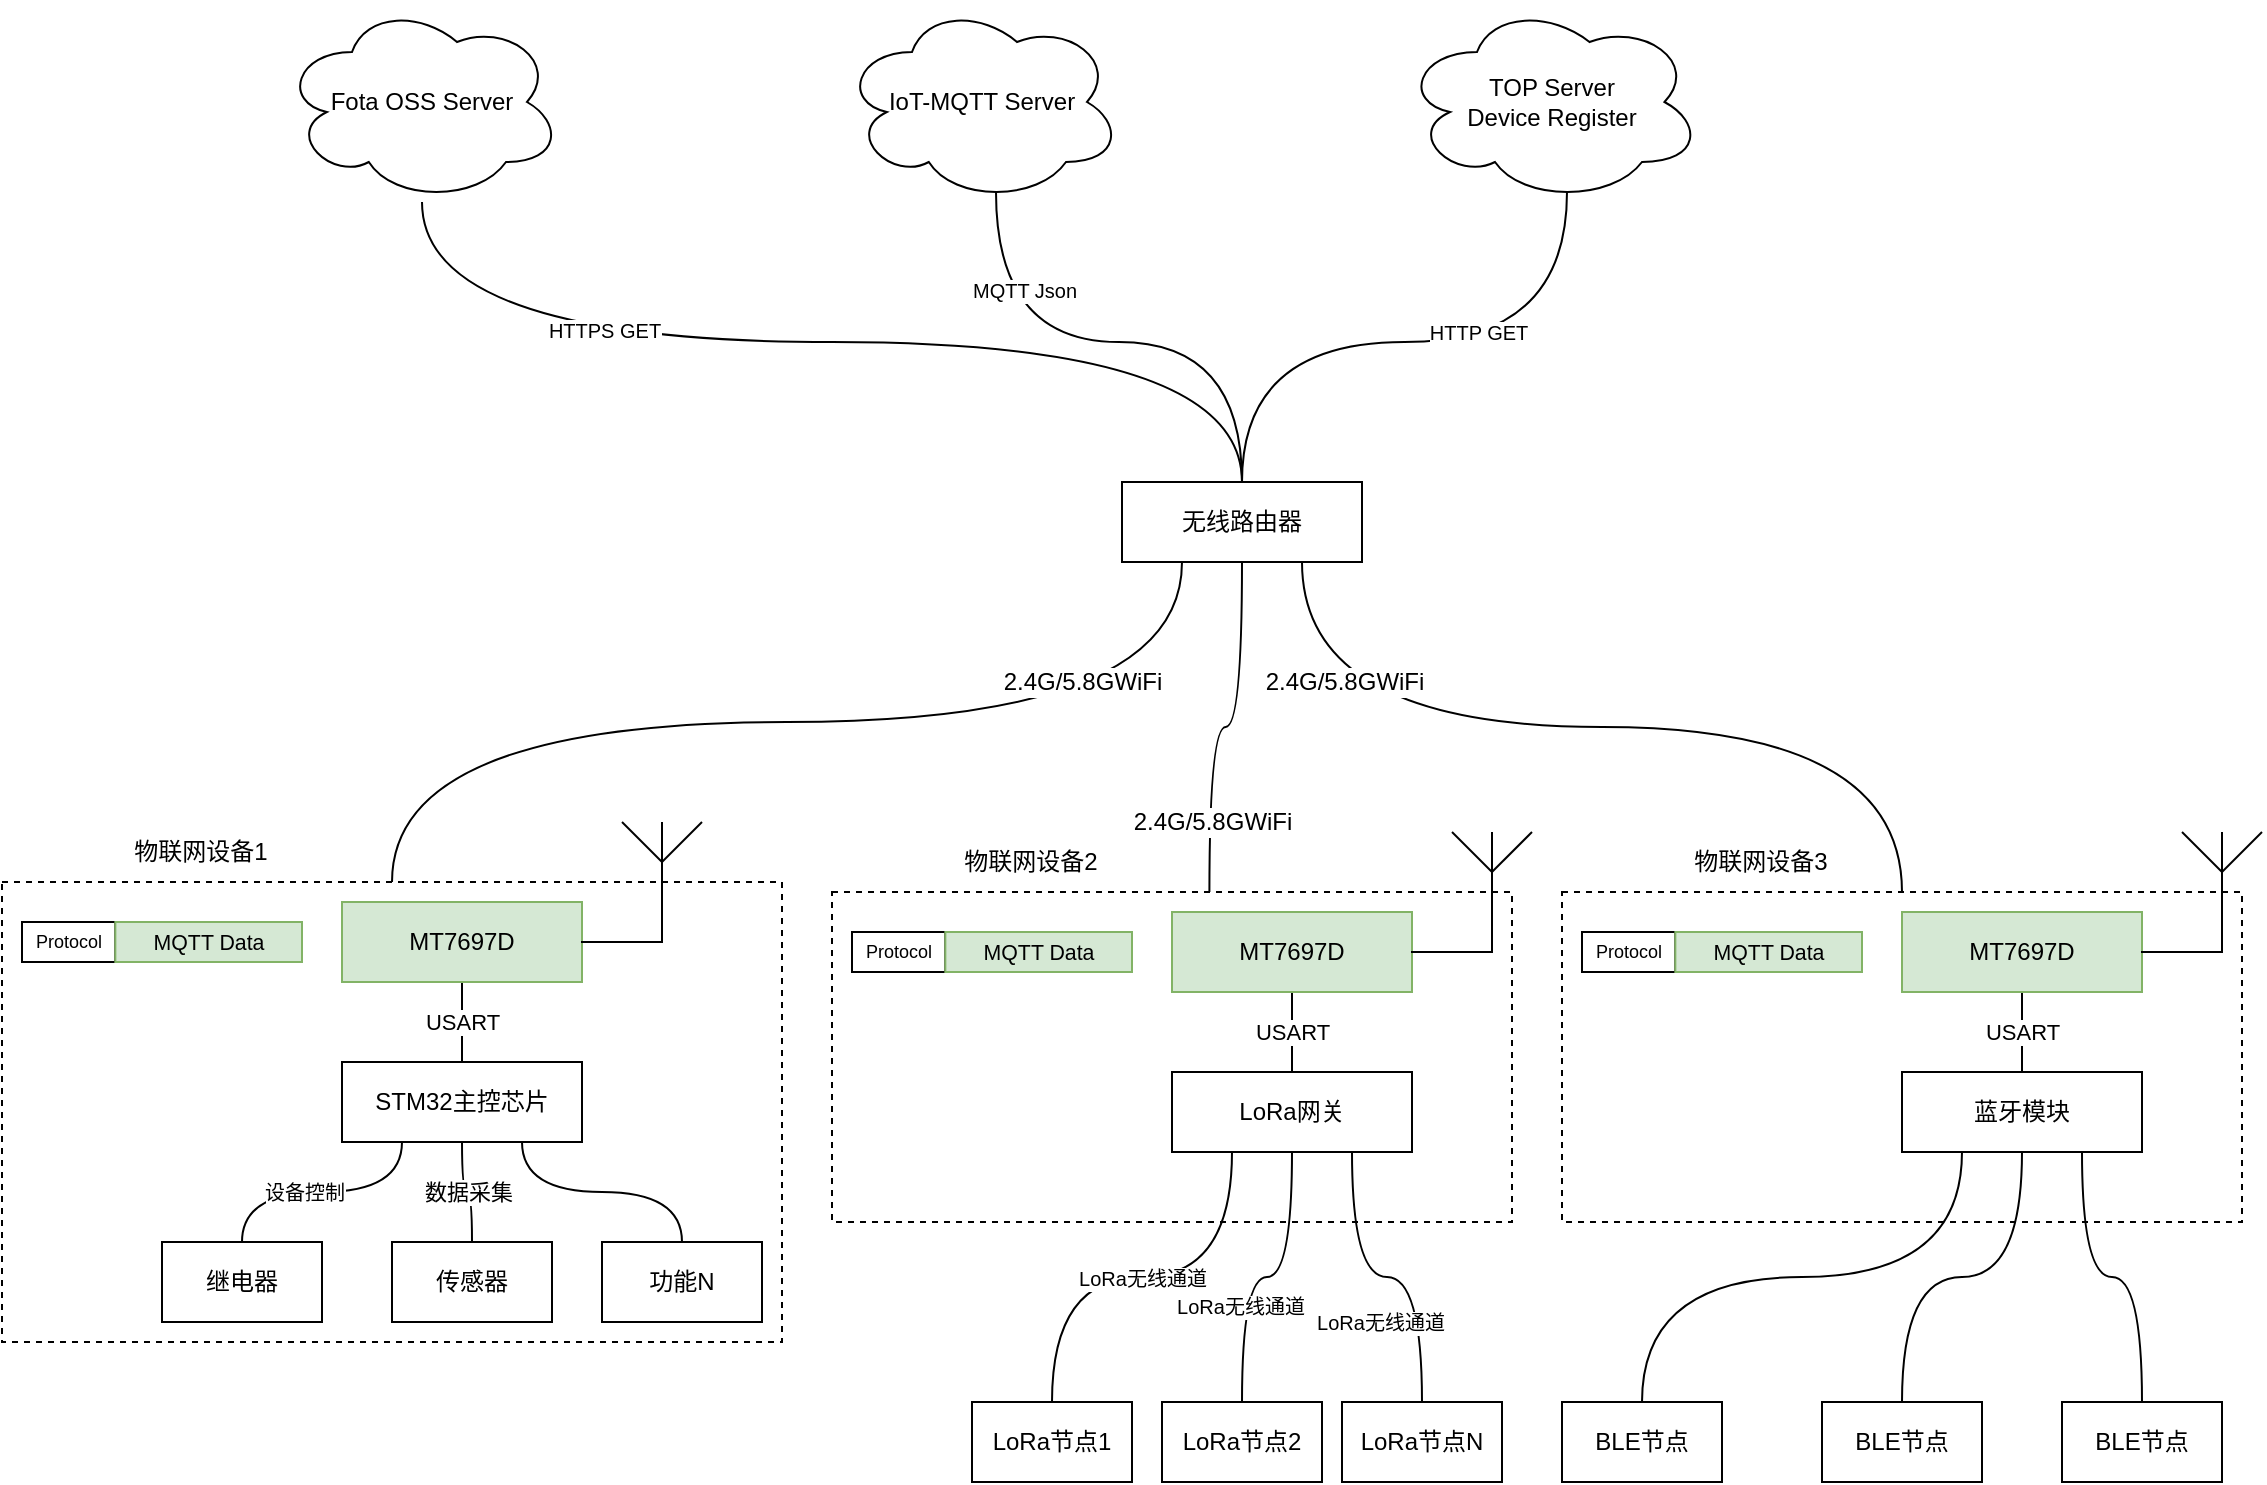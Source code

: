 <mxfile version="12.4.8" type="github">
  <diagram id="uEFxOKB--ZDihy7HPuEc" name="第 1 页">
    <mxGraphModel dx="834" dy="431" grid="1" gridSize="10" guides="1" tooltips="1" connect="1" arrows="1" fold="1" page="1" pageScale="1" pageWidth="1169" pageHeight="827" math="0" shadow="0">
      <root>
        <mxCell id="0"/>
        <mxCell id="1" parent="0"/>
        <mxCell id="xuZbQlAt7XbXwIj1dRuo-11" style="edgeStyle=orthogonalEdgeStyle;rounded=0;orthogonalLoop=1;jettySize=auto;html=1;exitX=0.5;exitY=0;exitDx=0;exitDy=0;endArrow=none;endFill=0;curved=1;entryX=0.25;entryY=1;entryDx=0;entryDy=0;" edge="1" parent="1" source="dlpDQkjk9Ghl0g33a65h-2" target="xuZbQlAt7XbXwIj1dRuo-9">
          <mxGeometry relative="1" as="geometry"/>
        </mxCell>
        <mxCell id="xuZbQlAt7XbXwIj1dRuo-23" value="2.4G/5.8GWiFi" style="text;html=1;align=center;verticalAlign=middle;resizable=0;points=[];labelBackgroundColor=#ffffff;" vertex="1" connectable="0" parent="xuZbQlAt7XbXwIj1dRuo-11">
          <mxGeometry x="0.368" y="3" relative="1" as="geometry">
            <mxPoint x="45.29" y="-17.14" as="offset"/>
          </mxGeometry>
        </mxCell>
        <mxCell id="dlpDQkjk9Ghl0g33a65h-2" value="" style="rounded=0;whiteSpace=wrap;html=1;dashed=1;" parent="1" vertex="1">
          <mxGeometry x="20" y="500" width="390" height="230" as="geometry"/>
        </mxCell>
        <mxCell id="xuZbQlAt7XbXwIj1dRuo-3" value="USART" style="edgeStyle=orthogonalEdgeStyle;rounded=0;orthogonalLoop=1;jettySize=auto;html=1;exitX=0.5;exitY=1;exitDx=0;exitDy=0;entryX=0.5;entryY=0;entryDx=0;entryDy=0;endArrow=none;endFill=0;" edge="1" parent="1" source="dlpDQkjk9Ghl0g33a65h-3" target="Uirxl9wFZF3BG0lqKNT9-1">
          <mxGeometry relative="1" as="geometry"/>
        </mxCell>
        <mxCell id="dlpDQkjk9Ghl0g33a65h-3" value="MT7697D" style="rounded=0;whiteSpace=wrap;html=1;fillColor=#d5e8d4;strokeColor=#82b366;" parent="1" vertex="1">
          <mxGeometry x="190" y="510" width="120" height="40" as="geometry"/>
        </mxCell>
        <mxCell id="7Usn7wG0eWf6IEYnhf6R-1" value="IoT-MQTT Server" style="ellipse;shape=cloud;whiteSpace=wrap;html=1;" parent="1" vertex="1">
          <mxGeometry x="440" y="60" width="140" height="100" as="geometry"/>
        </mxCell>
        <mxCell id="7Usn7wG0eWf6IEYnhf6R-2" value="TOP Server&lt;br&gt;Device Register" style="ellipse;shape=cloud;whiteSpace=wrap;html=1;" parent="1" vertex="1">
          <mxGeometry x="720" y="60" width="150" height="100" as="geometry"/>
        </mxCell>
        <mxCell id="7Usn7wG0eWf6IEYnhf6R-3" value="Fota OSS Server" style="ellipse;shape=cloud;whiteSpace=wrap;html=1;" parent="1" vertex="1">
          <mxGeometry x="160" y="60" width="140" height="100" as="geometry"/>
        </mxCell>
        <mxCell id="xuZbQlAt7XbXwIj1dRuo-20" style="edgeStyle=orthogonalEdgeStyle;curved=1;rounded=0;orthogonalLoop=1;jettySize=auto;html=1;exitX=0.25;exitY=1;exitDx=0;exitDy=0;endArrow=none;endFill=0;" edge="1" parent="1" source="Uirxl9wFZF3BG0lqKNT9-1" target="xuZbQlAt7XbXwIj1dRuo-15">
          <mxGeometry relative="1" as="geometry"/>
        </mxCell>
        <mxCell id="xuZbQlAt7XbXwIj1dRuo-56" value="设备控制" style="text;html=1;align=center;verticalAlign=middle;resizable=0;points=[];labelBackgroundColor=#ffffff;fontSize=10;" vertex="1" connectable="0" parent="xuZbQlAt7XbXwIj1dRuo-20">
          <mxGeometry x="0.147" relative="1" as="geometry">
            <mxPoint as="offset"/>
          </mxGeometry>
        </mxCell>
        <mxCell id="xuZbQlAt7XbXwIj1dRuo-21" value="数据采集" style="edgeStyle=orthogonalEdgeStyle;curved=1;rounded=0;orthogonalLoop=1;jettySize=auto;html=1;exitX=0.5;exitY=1;exitDx=0;exitDy=0;endArrow=none;endFill=0;" edge="1" parent="1" source="Uirxl9wFZF3BG0lqKNT9-1" target="xuZbQlAt7XbXwIj1dRuo-18">
          <mxGeometry relative="1" as="geometry"/>
        </mxCell>
        <mxCell id="xuZbQlAt7XbXwIj1dRuo-22" style="edgeStyle=orthogonalEdgeStyle;curved=1;rounded=0;orthogonalLoop=1;jettySize=auto;html=1;exitX=0.75;exitY=1;exitDx=0;exitDy=0;entryX=0.5;entryY=0;entryDx=0;entryDy=0;endArrow=none;endFill=0;" edge="1" parent="1" source="Uirxl9wFZF3BG0lqKNT9-1" target="xuZbQlAt7XbXwIj1dRuo-19">
          <mxGeometry relative="1" as="geometry"/>
        </mxCell>
        <mxCell id="Uirxl9wFZF3BG0lqKNT9-1" value="STM32主控芯片" style="rounded=0;whiteSpace=wrap;html=1;" parent="1" vertex="1">
          <mxGeometry x="190" y="590" width="120" height="40" as="geometry"/>
        </mxCell>
        <mxCell id="xuZbQlAt7XbXwIj1dRuo-8" value="" style="group" vertex="1" connectable="0" parent="1">
          <mxGeometry x="310" y="470" width="50" height="60" as="geometry"/>
        </mxCell>
        <mxCell id="xuZbQlAt7XbXwIj1dRuo-4" value="" style="shape=partialRectangle;whiteSpace=wrap;html=1;top=0;left=0;fillColor=none;" vertex="1" parent="xuZbQlAt7XbXwIj1dRuo-8">
          <mxGeometry y="20" width="40" height="40" as="geometry"/>
        </mxCell>
        <mxCell id="xuZbQlAt7XbXwIj1dRuo-5" value="" style="endArrow=none;html=1;" edge="1" parent="xuZbQlAt7XbXwIj1dRuo-8">
          <mxGeometry width="50" height="50" relative="1" as="geometry">
            <mxPoint x="40" y="20" as="sourcePoint"/>
            <mxPoint x="60" as="targetPoint"/>
          </mxGeometry>
        </mxCell>
        <mxCell id="xuZbQlAt7XbXwIj1dRuo-6" value="" style="endArrow=none;html=1;" edge="1" parent="xuZbQlAt7XbXwIj1dRuo-8">
          <mxGeometry width="50" height="50" relative="1" as="geometry">
            <mxPoint x="40" y="20" as="sourcePoint"/>
            <mxPoint x="20" as="targetPoint"/>
          </mxGeometry>
        </mxCell>
        <mxCell id="xuZbQlAt7XbXwIj1dRuo-7" value="" style="endArrow=none;html=1;" edge="1" parent="xuZbQlAt7XbXwIj1dRuo-8">
          <mxGeometry width="50" height="50" relative="1" as="geometry">
            <mxPoint x="40" y="20" as="sourcePoint"/>
            <mxPoint x="40" as="targetPoint"/>
          </mxGeometry>
        </mxCell>
        <mxCell id="xuZbQlAt7XbXwIj1dRuo-12" style="edgeStyle=orthogonalEdgeStyle;curved=1;rounded=0;orthogonalLoop=1;jettySize=auto;html=1;exitX=0.5;exitY=0;exitDx=0;exitDy=0;entryX=0.55;entryY=0.95;entryDx=0;entryDy=0;entryPerimeter=0;endArrow=none;endFill=0;" edge="1" parent="1" source="xuZbQlAt7XbXwIj1dRuo-9" target="7Usn7wG0eWf6IEYnhf6R-2">
          <mxGeometry relative="1" as="geometry"/>
        </mxCell>
        <mxCell id="xuZbQlAt7XbXwIj1dRuo-54" value="HTTP GET" style="text;html=1;align=center;verticalAlign=middle;resizable=0;points=[];labelBackgroundColor=#ffffff;fontSize=10;" vertex="1" connectable="0" parent="xuZbQlAt7XbXwIj1dRuo-12">
          <mxGeometry x="0.223" y="5" relative="1" as="geometry">
            <mxPoint as="offset"/>
          </mxGeometry>
        </mxCell>
        <mxCell id="xuZbQlAt7XbXwIj1dRuo-13" style="edgeStyle=orthogonalEdgeStyle;curved=1;rounded=0;orthogonalLoop=1;jettySize=auto;html=1;exitX=0.5;exitY=0;exitDx=0;exitDy=0;entryX=0.55;entryY=0.95;entryDx=0;entryDy=0;entryPerimeter=0;endArrow=none;endFill=0;" edge="1" parent="1" source="xuZbQlAt7XbXwIj1dRuo-9" target="7Usn7wG0eWf6IEYnhf6R-1">
          <mxGeometry relative="1" as="geometry"/>
        </mxCell>
        <mxCell id="xuZbQlAt7XbXwIj1dRuo-52" value="MQTT Json" style="text;html=1;align=center;verticalAlign=middle;resizable=0;points=[];labelBackgroundColor=#ffffff;fontSize=10;" vertex="1" connectable="0" parent="xuZbQlAt7XbXwIj1dRuo-13">
          <mxGeometry x="0.634" y="-14" relative="1" as="geometry">
            <mxPoint as="offset"/>
          </mxGeometry>
        </mxCell>
        <mxCell id="xuZbQlAt7XbXwIj1dRuo-14" style="edgeStyle=orthogonalEdgeStyle;curved=1;rounded=0;orthogonalLoop=1;jettySize=auto;html=1;exitX=0.5;exitY=0;exitDx=0;exitDy=0;endArrow=none;endFill=0;" edge="1" parent="1" source="xuZbQlAt7XbXwIj1dRuo-9" target="7Usn7wG0eWf6IEYnhf6R-3">
          <mxGeometry relative="1" as="geometry"/>
        </mxCell>
        <mxCell id="xuZbQlAt7XbXwIj1dRuo-53" value="HTTPS GET" style="text;html=1;align=center;verticalAlign=middle;resizable=0;points=[];labelBackgroundColor=#ffffff;fontSize=10;" vertex="1" connectable="0" parent="xuZbQlAt7XbXwIj1dRuo-14">
          <mxGeometry x="0.417" y="-6" relative="1" as="geometry">
            <mxPoint as="offset"/>
          </mxGeometry>
        </mxCell>
        <mxCell id="xuZbQlAt7XbXwIj1dRuo-86" style="edgeStyle=orthogonalEdgeStyle;curved=1;rounded=0;orthogonalLoop=1;jettySize=auto;html=1;exitX=0.5;exitY=1;exitDx=0;exitDy=0;entryX=0.555;entryY=0.01;entryDx=0;entryDy=0;entryPerimeter=0;endArrow=none;endFill=0;fontSize=10;" edge="1" parent="1" source="xuZbQlAt7XbXwIj1dRuo-9" target="xuZbQlAt7XbXwIj1dRuo-57">
          <mxGeometry relative="1" as="geometry"/>
        </mxCell>
        <mxCell id="xuZbQlAt7XbXwIj1dRuo-130" value="&lt;span style=&quot;font-size: 12px&quot;&gt;2.4G/5.8GWiFi&lt;/span&gt;" style="text;html=1;align=center;verticalAlign=middle;resizable=0;points=[];labelBackgroundColor=#ffffff;fontSize=10;" vertex="1" connectable="0" parent="xuZbQlAt7XbXwIj1dRuo-86">
          <mxGeometry x="0.229" y="1" relative="1" as="geometry">
            <mxPoint y="33.86" as="offset"/>
          </mxGeometry>
        </mxCell>
        <mxCell id="xuZbQlAt7XbXwIj1dRuo-129" style="edgeStyle=orthogonalEdgeStyle;curved=1;rounded=0;orthogonalLoop=1;jettySize=auto;html=1;exitX=0.75;exitY=1;exitDx=0;exitDy=0;endArrow=none;endFill=0;fontSize=10;" edge="1" parent="1" source="xuZbQlAt7XbXwIj1dRuo-9" target="xuZbQlAt7XbXwIj1dRuo-108">
          <mxGeometry relative="1" as="geometry"/>
        </mxCell>
        <mxCell id="xuZbQlAt7XbXwIj1dRuo-131" value="&lt;span style=&quot;font-size: 12px&quot;&gt;2.4G/5.8GWiFi&lt;/span&gt;" style="text;html=1;align=center;verticalAlign=middle;resizable=0;points=[];labelBackgroundColor=#ffffff;fontSize=10;" vertex="1" connectable="0" parent="xuZbQlAt7XbXwIj1dRuo-129">
          <mxGeometry x="-0.375" y="7" relative="1" as="geometry">
            <mxPoint x="-41.86" y="-15.43" as="offset"/>
          </mxGeometry>
        </mxCell>
        <mxCell id="xuZbQlAt7XbXwIj1dRuo-9" value="无线路由器" style="rounded=0;whiteSpace=wrap;html=1;" vertex="1" parent="1">
          <mxGeometry x="580" y="300" width="120" height="40" as="geometry"/>
        </mxCell>
        <mxCell id="xuZbQlAt7XbXwIj1dRuo-15" value="继电器" style="rounded=0;whiteSpace=wrap;html=1;" vertex="1" parent="1">
          <mxGeometry x="100" y="680" width="80" height="40" as="geometry"/>
        </mxCell>
        <mxCell id="xuZbQlAt7XbXwIj1dRuo-18" value="传感器" style="rounded=0;whiteSpace=wrap;html=1;" vertex="1" parent="1">
          <mxGeometry x="215" y="680" width="80" height="40" as="geometry"/>
        </mxCell>
        <mxCell id="xuZbQlAt7XbXwIj1dRuo-19" value="功能N" style="rounded=0;whiteSpace=wrap;html=1;" vertex="1" parent="1">
          <mxGeometry x="320" y="680" width="80" height="40" as="geometry"/>
        </mxCell>
        <mxCell id="xuZbQlAt7XbXwIj1dRuo-32" value="物联网设备1" style="text;html=1;align=center;verticalAlign=middle;resizable=0;points=[];autosize=1;" vertex="1" parent="1">
          <mxGeometry x="79" y="475" width="80" height="20" as="geometry"/>
        </mxCell>
        <mxCell id="xuZbQlAt7XbXwIj1dRuo-51" value="" style="group" vertex="1" connectable="0" parent="1">
          <mxGeometry x="30" y="520" width="140" height="20" as="geometry"/>
        </mxCell>
        <mxCell id="xuZbQlAt7XbXwIj1dRuo-49" value="Protocol" style="rounded=0;whiteSpace=wrap;html=1;fontSize=9;" vertex="1" parent="xuZbQlAt7XbXwIj1dRuo-51">
          <mxGeometry width="46.667" height="20" as="geometry"/>
        </mxCell>
        <mxCell id="xuZbQlAt7XbXwIj1dRuo-50" value="&lt;font style=&quot;font-size: 10.667px&quot;&gt;MQTT Data&lt;/font&gt;" style="rounded=0;whiteSpace=wrap;html=1;fillColor=#d5e8d4;strokeColor=#82b366;fontSize=10;" vertex="1" parent="xuZbQlAt7XbXwIj1dRuo-51">
          <mxGeometry x="46.67" width="93.33" height="20" as="geometry"/>
        </mxCell>
        <mxCell id="xuZbQlAt7XbXwIj1dRuo-57" value="" style="rounded=0;whiteSpace=wrap;html=1;dashed=1;" vertex="1" parent="1">
          <mxGeometry x="435" y="505" width="340" height="165" as="geometry"/>
        </mxCell>
        <mxCell id="xuZbQlAt7XbXwIj1dRuo-58" value="USART" style="edgeStyle=orthogonalEdgeStyle;rounded=0;orthogonalLoop=1;jettySize=auto;html=1;exitX=0.5;exitY=1;exitDx=0;exitDy=0;entryX=0.5;entryY=0;entryDx=0;entryDy=0;endArrow=none;endFill=0;" edge="1" parent="1" source="xuZbQlAt7XbXwIj1dRuo-59" target="xuZbQlAt7XbXwIj1dRuo-64">
          <mxGeometry relative="1" as="geometry"/>
        </mxCell>
        <mxCell id="xuZbQlAt7XbXwIj1dRuo-59" value="MT7697D" style="rounded=0;whiteSpace=wrap;html=1;fillColor=#d5e8d4;strokeColor=#82b366;" vertex="1" parent="1">
          <mxGeometry x="605" y="515" width="120" height="40" as="geometry"/>
        </mxCell>
        <mxCell id="xuZbQlAt7XbXwIj1dRuo-79" value="LoRa无线通道" style="edgeStyle=orthogonalEdgeStyle;curved=1;rounded=0;orthogonalLoop=1;jettySize=auto;html=1;exitX=0.25;exitY=1;exitDx=0;exitDy=0;entryX=0.5;entryY=0;entryDx=0;entryDy=0;endArrow=none;endFill=0;fontSize=10;" edge="1" parent="1" source="xuZbQlAt7XbXwIj1dRuo-64" target="xuZbQlAt7XbXwIj1dRuo-71">
          <mxGeometry relative="1" as="geometry"/>
        </mxCell>
        <mxCell id="xuZbQlAt7XbXwIj1dRuo-82" style="edgeStyle=orthogonalEdgeStyle;curved=1;rounded=0;orthogonalLoop=1;jettySize=auto;html=1;exitX=0.5;exitY=1;exitDx=0;exitDy=0;entryX=0.5;entryY=0;entryDx=0;entryDy=0;endArrow=none;endFill=0;fontSize=10;" edge="1" parent="1" source="xuZbQlAt7XbXwIj1dRuo-64" target="xuZbQlAt7XbXwIj1dRuo-77">
          <mxGeometry relative="1" as="geometry"/>
        </mxCell>
        <mxCell id="xuZbQlAt7XbXwIj1dRuo-84" value="LoRa无线通道" style="text;html=1;align=center;verticalAlign=middle;resizable=0;points=[];labelBackgroundColor=#ffffff;fontSize=10;" vertex="1" connectable="0" parent="xuZbQlAt7XbXwIj1dRuo-82">
          <mxGeometry x="0.362" y="-1" relative="1" as="geometry">
            <mxPoint as="offset"/>
          </mxGeometry>
        </mxCell>
        <mxCell id="xuZbQlAt7XbXwIj1dRuo-83" style="edgeStyle=orthogonalEdgeStyle;curved=1;rounded=0;orthogonalLoop=1;jettySize=auto;html=1;exitX=0.75;exitY=1;exitDx=0;exitDy=0;endArrow=none;endFill=0;fontSize=10;" edge="1" parent="1" source="xuZbQlAt7XbXwIj1dRuo-64" target="xuZbQlAt7XbXwIj1dRuo-78">
          <mxGeometry relative="1" as="geometry"/>
        </mxCell>
        <mxCell id="xuZbQlAt7XbXwIj1dRuo-85" value="LoRa无线通道" style="text;html=1;align=center;verticalAlign=middle;resizable=0;points=[];labelBackgroundColor=#ffffff;fontSize=10;" vertex="1" connectable="0" parent="xuZbQlAt7XbXwIj1dRuo-83">
          <mxGeometry x="0.503" y="-21" relative="1" as="geometry">
            <mxPoint as="offset"/>
          </mxGeometry>
        </mxCell>
        <mxCell id="xuZbQlAt7XbXwIj1dRuo-64" value="LoRa网关" style="rounded=0;whiteSpace=wrap;html=1;" vertex="1" parent="1">
          <mxGeometry x="605" y="595" width="120" height="40" as="geometry"/>
        </mxCell>
        <mxCell id="xuZbQlAt7XbXwIj1dRuo-65" value="" style="group" vertex="1" connectable="0" parent="1">
          <mxGeometry x="725" y="475" width="50" height="60" as="geometry"/>
        </mxCell>
        <mxCell id="xuZbQlAt7XbXwIj1dRuo-66" value="" style="shape=partialRectangle;whiteSpace=wrap;html=1;top=0;left=0;fillColor=none;" vertex="1" parent="xuZbQlAt7XbXwIj1dRuo-65">
          <mxGeometry y="20" width="40" height="40" as="geometry"/>
        </mxCell>
        <mxCell id="xuZbQlAt7XbXwIj1dRuo-67" value="" style="endArrow=none;html=1;" edge="1" parent="xuZbQlAt7XbXwIj1dRuo-65">
          <mxGeometry width="50" height="50" relative="1" as="geometry">
            <mxPoint x="40" y="20" as="sourcePoint"/>
            <mxPoint x="60" as="targetPoint"/>
          </mxGeometry>
        </mxCell>
        <mxCell id="xuZbQlAt7XbXwIj1dRuo-68" value="" style="endArrow=none;html=1;" edge="1" parent="xuZbQlAt7XbXwIj1dRuo-65">
          <mxGeometry width="50" height="50" relative="1" as="geometry">
            <mxPoint x="40" y="20" as="sourcePoint"/>
            <mxPoint x="20" as="targetPoint"/>
          </mxGeometry>
        </mxCell>
        <mxCell id="xuZbQlAt7XbXwIj1dRuo-69" value="" style="endArrow=none;html=1;" edge="1" parent="xuZbQlAt7XbXwIj1dRuo-65">
          <mxGeometry width="50" height="50" relative="1" as="geometry">
            <mxPoint x="40" y="20" as="sourcePoint"/>
            <mxPoint x="40" as="targetPoint"/>
          </mxGeometry>
        </mxCell>
        <mxCell id="xuZbQlAt7XbXwIj1dRuo-71" value="LoRa节点1" style="rounded=0;whiteSpace=wrap;html=1;" vertex="1" parent="1">
          <mxGeometry x="505" y="760" width="80" height="40" as="geometry"/>
        </mxCell>
        <mxCell id="xuZbQlAt7XbXwIj1dRuo-73" value="物联网设备2" style="text;html=1;align=center;verticalAlign=middle;resizable=0;points=[];autosize=1;" vertex="1" parent="1">
          <mxGeometry x="494" y="480" width="80" height="20" as="geometry"/>
        </mxCell>
        <mxCell id="xuZbQlAt7XbXwIj1dRuo-74" value="" style="group" vertex="1" connectable="0" parent="1">
          <mxGeometry x="445" y="525" width="140" height="20" as="geometry"/>
        </mxCell>
        <mxCell id="xuZbQlAt7XbXwIj1dRuo-75" value="Protocol" style="rounded=0;whiteSpace=wrap;html=1;fontSize=9;" vertex="1" parent="xuZbQlAt7XbXwIj1dRuo-74">
          <mxGeometry width="46.667" height="20" as="geometry"/>
        </mxCell>
        <mxCell id="xuZbQlAt7XbXwIj1dRuo-76" value="&lt;font style=&quot;font-size: 10.667px&quot;&gt;MQTT Data&lt;/font&gt;" style="rounded=0;whiteSpace=wrap;html=1;fillColor=#d5e8d4;strokeColor=#82b366;fontSize=10;" vertex="1" parent="xuZbQlAt7XbXwIj1dRuo-74">
          <mxGeometry x="46.67" width="93.33" height="20" as="geometry"/>
        </mxCell>
        <mxCell id="xuZbQlAt7XbXwIj1dRuo-77" value="LoRa节点2" style="rounded=0;whiteSpace=wrap;html=1;" vertex="1" parent="1">
          <mxGeometry x="600" y="760" width="80" height="40" as="geometry"/>
        </mxCell>
        <mxCell id="xuZbQlAt7XbXwIj1dRuo-78" value="LoRa节点N" style="rounded=0;whiteSpace=wrap;html=1;" vertex="1" parent="1">
          <mxGeometry x="690" y="760" width="80" height="40" as="geometry"/>
        </mxCell>
        <mxCell id="xuZbQlAt7XbXwIj1dRuo-108" value="" style="rounded=0;whiteSpace=wrap;html=1;dashed=1;" vertex="1" parent="1">
          <mxGeometry x="800" y="505" width="340" height="165" as="geometry"/>
        </mxCell>
        <mxCell id="xuZbQlAt7XbXwIj1dRuo-109" value="USART" style="edgeStyle=orthogonalEdgeStyle;rounded=0;orthogonalLoop=1;jettySize=auto;html=1;exitX=0.5;exitY=1;exitDx=0;exitDy=0;entryX=0.5;entryY=0;entryDx=0;entryDy=0;endArrow=none;endFill=0;" edge="1" parent="1" source="xuZbQlAt7XbXwIj1dRuo-110" target="xuZbQlAt7XbXwIj1dRuo-116">
          <mxGeometry relative="1" as="geometry"/>
        </mxCell>
        <mxCell id="xuZbQlAt7XbXwIj1dRuo-110" value="MT7697D" style="rounded=0;whiteSpace=wrap;html=1;fillColor=#d5e8d4;strokeColor=#82b366;" vertex="1" parent="1">
          <mxGeometry x="970" y="515" width="120" height="40" as="geometry"/>
        </mxCell>
        <mxCell id="xuZbQlAt7XbXwIj1dRuo-111" value="" style="edgeStyle=orthogonalEdgeStyle;curved=1;rounded=0;orthogonalLoop=1;jettySize=auto;html=1;exitX=0.25;exitY=1;exitDx=0;exitDy=0;entryX=0.5;entryY=0;entryDx=0;entryDy=0;endArrow=none;endFill=0;fontSize=10;" edge="1" parent="1" source="xuZbQlAt7XbXwIj1dRuo-116" target="xuZbQlAt7XbXwIj1dRuo-122">
          <mxGeometry relative="1" as="geometry"/>
        </mxCell>
        <mxCell id="xuZbQlAt7XbXwIj1dRuo-112" style="edgeStyle=orthogonalEdgeStyle;curved=1;rounded=0;orthogonalLoop=1;jettySize=auto;html=1;exitX=0.5;exitY=1;exitDx=0;exitDy=0;entryX=0.5;entryY=0;entryDx=0;entryDy=0;endArrow=none;endFill=0;fontSize=10;" edge="1" parent="1" source="xuZbQlAt7XbXwIj1dRuo-116" target="xuZbQlAt7XbXwIj1dRuo-127">
          <mxGeometry relative="1" as="geometry"/>
        </mxCell>
        <mxCell id="xuZbQlAt7XbXwIj1dRuo-114" style="edgeStyle=orthogonalEdgeStyle;curved=1;rounded=0;orthogonalLoop=1;jettySize=auto;html=1;exitX=0.75;exitY=1;exitDx=0;exitDy=0;endArrow=none;endFill=0;fontSize=10;" edge="1" parent="1" source="xuZbQlAt7XbXwIj1dRuo-116" target="xuZbQlAt7XbXwIj1dRuo-128">
          <mxGeometry relative="1" as="geometry"/>
        </mxCell>
        <mxCell id="xuZbQlAt7XbXwIj1dRuo-116" value="蓝牙模块" style="rounded=0;whiteSpace=wrap;html=1;" vertex="1" parent="1">
          <mxGeometry x="970" y="595" width="120" height="40" as="geometry"/>
        </mxCell>
        <mxCell id="xuZbQlAt7XbXwIj1dRuo-117" value="" style="group" vertex="1" connectable="0" parent="1">
          <mxGeometry x="1090" y="475" width="50" height="60" as="geometry"/>
        </mxCell>
        <mxCell id="xuZbQlAt7XbXwIj1dRuo-118" value="" style="shape=partialRectangle;whiteSpace=wrap;html=1;top=0;left=0;fillColor=none;" vertex="1" parent="xuZbQlAt7XbXwIj1dRuo-117">
          <mxGeometry y="20" width="40" height="40" as="geometry"/>
        </mxCell>
        <mxCell id="xuZbQlAt7XbXwIj1dRuo-119" value="" style="endArrow=none;html=1;" edge="1" parent="xuZbQlAt7XbXwIj1dRuo-117">
          <mxGeometry width="50" height="50" relative="1" as="geometry">
            <mxPoint x="40" y="20" as="sourcePoint"/>
            <mxPoint x="60" as="targetPoint"/>
          </mxGeometry>
        </mxCell>
        <mxCell id="xuZbQlAt7XbXwIj1dRuo-120" value="" style="endArrow=none;html=1;" edge="1" parent="xuZbQlAt7XbXwIj1dRuo-117">
          <mxGeometry width="50" height="50" relative="1" as="geometry">
            <mxPoint x="40" y="20" as="sourcePoint"/>
            <mxPoint x="20" as="targetPoint"/>
          </mxGeometry>
        </mxCell>
        <mxCell id="xuZbQlAt7XbXwIj1dRuo-121" value="" style="endArrow=none;html=1;" edge="1" parent="xuZbQlAt7XbXwIj1dRuo-117">
          <mxGeometry width="50" height="50" relative="1" as="geometry">
            <mxPoint x="40" y="20" as="sourcePoint"/>
            <mxPoint x="40" as="targetPoint"/>
          </mxGeometry>
        </mxCell>
        <mxCell id="xuZbQlAt7XbXwIj1dRuo-122" value="BLE节点" style="rounded=0;whiteSpace=wrap;html=1;" vertex="1" parent="1">
          <mxGeometry x="800" y="760" width="80" height="40" as="geometry"/>
        </mxCell>
        <mxCell id="xuZbQlAt7XbXwIj1dRuo-123" value="物联网设备3" style="text;html=1;align=center;verticalAlign=middle;resizable=0;points=[];autosize=1;" vertex="1" parent="1">
          <mxGeometry x="859" y="480" width="80" height="20" as="geometry"/>
        </mxCell>
        <mxCell id="xuZbQlAt7XbXwIj1dRuo-124" value="" style="group" vertex="1" connectable="0" parent="1">
          <mxGeometry x="810" y="525" width="140" height="20" as="geometry"/>
        </mxCell>
        <mxCell id="xuZbQlAt7XbXwIj1dRuo-125" value="Protocol" style="rounded=0;whiteSpace=wrap;html=1;fontSize=9;" vertex="1" parent="xuZbQlAt7XbXwIj1dRuo-124">
          <mxGeometry width="46.667" height="20" as="geometry"/>
        </mxCell>
        <mxCell id="xuZbQlAt7XbXwIj1dRuo-126" value="&lt;font style=&quot;font-size: 10.667px&quot;&gt;MQTT Data&lt;/font&gt;" style="rounded=0;whiteSpace=wrap;html=1;fillColor=#d5e8d4;strokeColor=#82b366;fontSize=10;" vertex="1" parent="xuZbQlAt7XbXwIj1dRuo-124">
          <mxGeometry x="46.67" width="93.33" height="20" as="geometry"/>
        </mxCell>
        <mxCell id="xuZbQlAt7XbXwIj1dRuo-127" value="BLE节点" style="rounded=0;whiteSpace=wrap;html=1;" vertex="1" parent="1">
          <mxGeometry x="930" y="760" width="80" height="40" as="geometry"/>
        </mxCell>
        <mxCell id="xuZbQlAt7XbXwIj1dRuo-128" value="BLE节点" style="rounded=0;whiteSpace=wrap;html=1;" vertex="1" parent="1">
          <mxGeometry x="1050" y="760" width="80" height="40" as="geometry"/>
        </mxCell>
      </root>
    </mxGraphModel>
  </diagram>
</mxfile>
